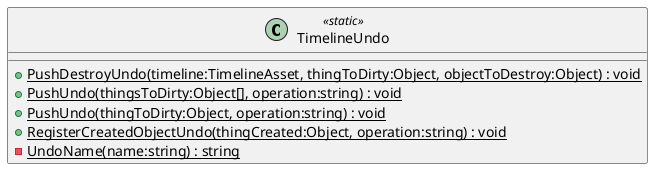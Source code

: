 @startuml
class TimelineUndo <<static>> {
    + {static} PushDestroyUndo(timeline:TimelineAsset, thingToDirty:Object, objectToDestroy:Object) : void
    + {static} PushUndo(thingsToDirty:Object[], operation:string) : void
    + {static} PushUndo(thingToDirty:Object, operation:string) : void
    + {static} RegisterCreatedObjectUndo(thingCreated:Object, operation:string) : void
    - {static} UndoName(name:string) : string
}
@enduml

